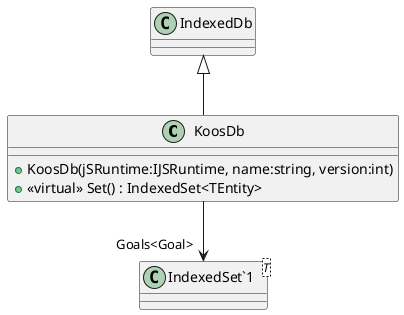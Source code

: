 @startuml
class KoosDb {
    + KoosDb(jSRuntime:IJSRuntime, name:string, version:int)
    + <<virtual>> Set() : IndexedSet<TEntity>
}
class "IndexedSet`1"<T> {
}
IndexedDb <|-- KoosDb
KoosDb --> "Goals<Goal>" "IndexedSet`1"
@enduml
